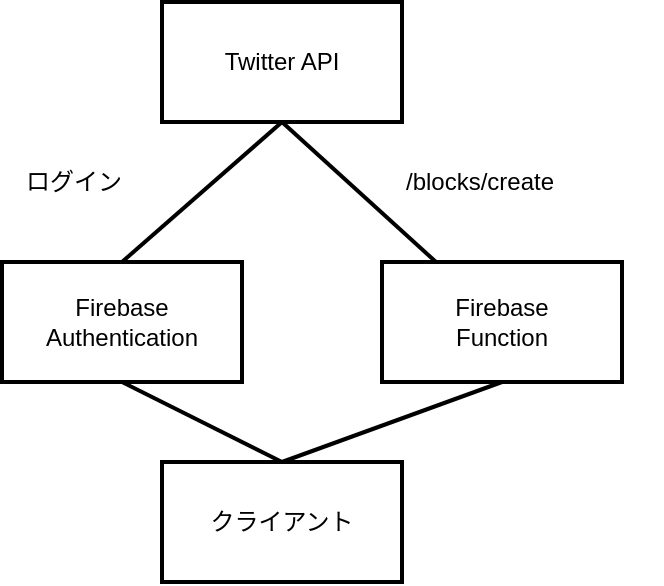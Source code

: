 <mxfile version="13.3.9" type="device"><diagram id="Sb_kSs0SAtrZVBhi77s9" name="Page-1"><mxGraphModel dx="946" dy="680" grid="1" gridSize="10" guides="1" tooltips="1" connect="1" arrows="1" fold="1" page="1" pageScale="1" pageWidth="1169" pageHeight="827" math="0" shadow="0"><root><mxCell id="0"/><mxCell id="1" parent="0"/><mxCell id="RJgvtQ5KM4MZDaD0TUgG-1" value="クライアント" style="rounded=0;whiteSpace=wrap;html=1;strokeWidth=2;" vertex="1" parent="1"><mxGeometry x="180" y="280" width="120" height="60" as="geometry"/></mxCell><mxCell id="RJgvtQ5KM4MZDaD0TUgG-2" value="Firebase&lt;br&gt;Function" style="rounded=0;whiteSpace=wrap;html=1;strokeWidth=2;" vertex="1" parent="1"><mxGeometry x="290" y="180" width="120" height="60" as="geometry"/></mxCell><mxCell id="RJgvtQ5KM4MZDaD0TUgG-3" value="Twitter API" style="rounded=0;whiteSpace=wrap;html=1;strokeWidth=2;" vertex="1" parent="1"><mxGeometry x="180" y="50" width="120" height="60" as="geometry"/></mxCell><mxCell id="RJgvtQ5KM4MZDaD0TUgG-5" value="" style="endArrow=none;html=1;entryX=0.5;entryY=1;entryDx=0;entryDy=0;strokeWidth=2;exitX=0.5;exitY=0;exitDx=0;exitDy=0;" edge="1" parent="1" source="RJgvtQ5KM4MZDaD0TUgG-1" target="RJgvtQ5KM4MZDaD0TUgG-2"><mxGeometry width="50" height="50" relative="1" as="geometry"><mxPoint x="460" y="370" as="sourcePoint"/><mxPoint x="510" y="320" as="targetPoint"/></mxGeometry></mxCell><mxCell id="RJgvtQ5KM4MZDaD0TUgG-6" value="" style="endArrow=none;html=1;entryX=0.5;entryY=1;entryDx=0;entryDy=0;strokeWidth=2;" edge="1" parent="1" source="RJgvtQ5KM4MZDaD0TUgG-2" target="RJgvtQ5KM4MZDaD0TUgG-3"><mxGeometry width="50" height="50" relative="1" as="geometry"><mxPoint x="340" y="290" as="sourcePoint"/><mxPoint x="330" y="120" as="targetPoint"/></mxGeometry></mxCell><mxCell id="RJgvtQ5KM4MZDaD0TUgG-7" value="/blocks/create" style="text;html=1;strokeColor=none;fillColor=none;align=left;verticalAlign=middle;whiteSpace=wrap;rounded=0;" vertex="1" parent="1"><mxGeometry x="300" y="130" width="130" height="20" as="geometry"/></mxCell><mxCell id="RJgvtQ5KM4MZDaD0TUgG-8" value="Firebase Authentication" style="rounded=0;whiteSpace=wrap;html=1;strokeWidth=2;" vertex="1" parent="1"><mxGeometry x="100" y="180" width="120" height="60" as="geometry"/></mxCell><mxCell id="RJgvtQ5KM4MZDaD0TUgG-9" value="" style="endArrow=none;html=1;strokeWidth=2;entryX=0.5;entryY=1;entryDx=0;entryDy=0;exitX=0.5;exitY=0;exitDx=0;exitDy=0;" edge="1" parent="1" source="RJgvtQ5KM4MZDaD0TUgG-1" target="RJgvtQ5KM4MZDaD0TUgG-8"><mxGeometry width="50" height="50" relative="1" as="geometry"><mxPoint x="190" y="300" as="sourcePoint"/><mxPoint x="240" y="250" as="targetPoint"/></mxGeometry></mxCell><mxCell id="RJgvtQ5KM4MZDaD0TUgG-10" value="" style="endArrow=none;html=1;strokeWidth=2;entryX=0.5;entryY=1;entryDx=0;entryDy=0;exitX=0.5;exitY=0;exitDx=0;exitDy=0;" edge="1" parent="1" source="RJgvtQ5KM4MZDaD0TUgG-8" target="RJgvtQ5KM4MZDaD0TUgG-3"><mxGeometry width="50" height="50" relative="1" as="geometry"><mxPoint x="250" y="290" as="sourcePoint"/><mxPoint x="170" y="250" as="targetPoint"/></mxGeometry></mxCell><mxCell id="RJgvtQ5KM4MZDaD0TUgG-11" value="ログイン" style="text;html=1;strokeColor=none;fillColor=none;align=left;verticalAlign=middle;whiteSpace=wrap;rounded=0;" vertex="1" parent="1"><mxGeometry x="110" y="130" width="130" height="20" as="geometry"/></mxCell></root></mxGraphModel></diagram></mxfile>